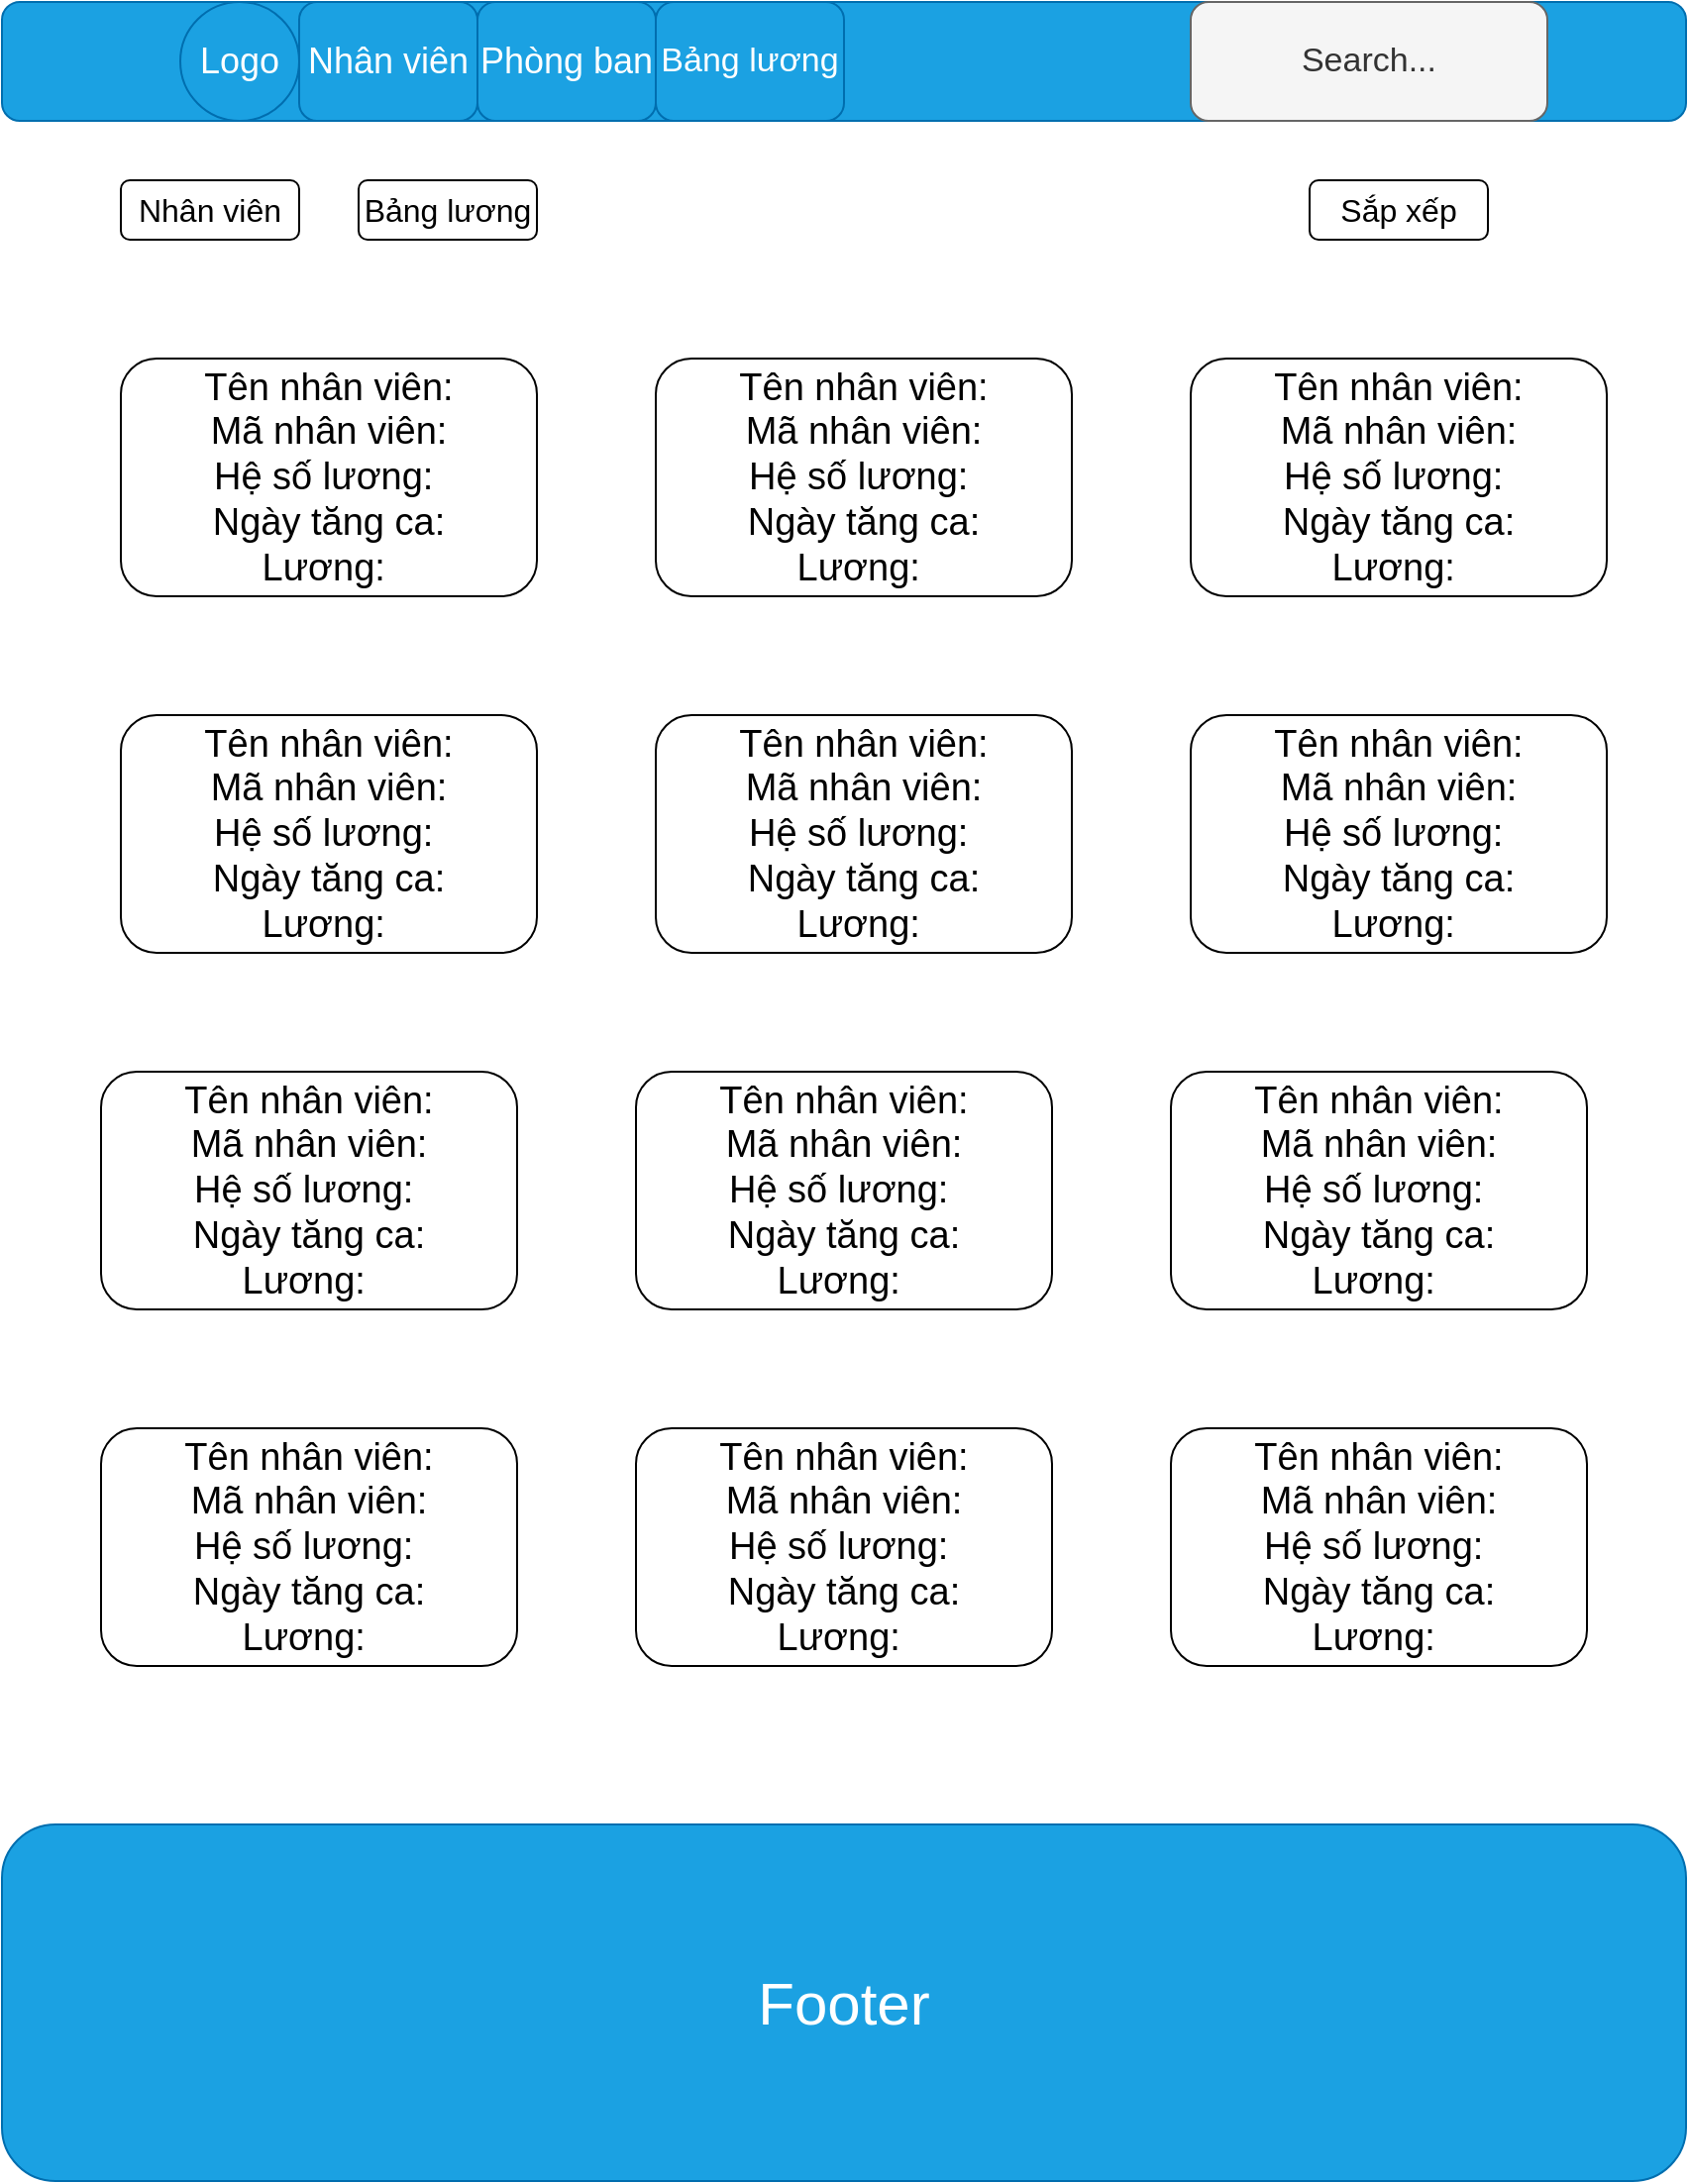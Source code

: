 <mxfile>
    <diagram id="Cc_H5cV1eeao8LMk62GX" name="Page-1">
        <mxGraphModel dx="1560" dy="1150" grid="1" gridSize="30" guides="1" tooltips="1" connect="1" arrows="1" fold="1" page="1" pageScale="1" pageWidth="850" pageHeight="1100" math="0" shadow="0">
            <root>
                <mxCell id="0"/>
                <mxCell id="1" parent="0"/>
                <mxCell id="61" value="" style="rounded=1;whiteSpace=wrap;html=1;labelBackgroundColor=#66FFFF;fillColor=#1ba1e2;fontColor=#ffffff;strokeColor=#006EAF;" parent="1" vertex="1">
                    <mxGeometry width="850" height="60" as="geometry"/>
                </mxCell>
                <mxCell id="62" value="Footer" style="rounded=1;whiteSpace=wrap;html=1;fontSize=30;fillColor=#1ba1e2;fontColor=#ffffff;strokeColor=#006EAF;" parent="1" vertex="1">
                    <mxGeometry y="920" width="850" height="180" as="geometry"/>
                </mxCell>
                <mxCell id="180" value="Logo" style="ellipse;whiteSpace=wrap;html=1;aspect=fixed;fontSize=18;fillColor=#1ba1e2;fontColor=#ffffff;strokeColor=#006EAF;" parent="1" vertex="1">
                    <mxGeometry x="90" width="60" height="60" as="geometry"/>
                </mxCell>
                <mxCell id="181" value="Nhân viên" style="rounded=1;whiteSpace=wrap;html=1;fontSize=18;fillColor=#1ba1e2;fontColor=#ffffff;strokeColor=#006EAF;" parent="1" vertex="1">
                    <mxGeometry x="150" width="90" height="60" as="geometry"/>
                </mxCell>
                <mxCell id="184" value="" style="edgeStyle=none;html=1;fontSize=25;" parent="1" source="182" target="181" edge="1">
                    <mxGeometry relative="1" as="geometry"/>
                </mxCell>
                <mxCell id="182" value="Phòng ban" style="rounded=1;whiteSpace=wrap;html=1;fontSize=18;fillColor=#1ba1e2;fontColor=#ffffff;strokeColor=#006EAF;" parent="1" vertex="1">
                    <mxGeometry x="240" width="90" height="60" as="geometry"/>
                </mxCell>
                <mxCell id="183" value="Bảng lương" style="rounded=1;whiteSpace=wrap;html=1;fontSize=17;fillColor=#1ba1e2;fontColor=#ffffff;strokeColor=#006EAF;" parent="1" vertex="1">
                    <mxGeometry x="330" width="95" height="60" as="geometry"/>
                </mxCell>
                <mxCell id="185" value="Search..." style="rounded=1;whiteSpace=wrap;html=1;fontSize=17;fillColor=#f5f5f5;strokeColor=#666666;fontColor=#333333;" parent="1" vertex="1">
                    <mxGeometry x="600" width="180" height="60" as="geometry"/>
                </mxCell>
                <mxCell id="209" value="Tên nhân viên:&lt;br style=&quot;font-size: 19px;&quot;&gt;Mã nhân viên:&lt;br style=&quot;font-size: 19px;&quot;&gt;Hệ số lương:&amp;nbsp;&lt;br style=&quot;font-size: 19px;&quot;&gt;Ngày tăng ca:&lt;br style=&quot;font-size: 19px;&quot;&gt;Lương:&amp;nbsp;" style="rounded=1;whiteSpace=wrap;html=1;fontSize=19;" vertex="1" parent="1">
                    <mxGeometry x="60" y="180" width="210" height="120" as="geometry"/>
                </mxCell>
                <mxCell id="210" value="Nhân viên" style="rounded=1;whiteSpace=wrap;html=1;fontSize=16;" vertex="1" parent="1">
                    <mxGeometry x="60" y="90" width="90" height="30" as="geometry"/>
                </mxCell>
                <mxCell id="211" value="Bảng lương" style="rounded=1;whiteSpace=wrap;html=1;fontSize=16;" vertex="1" parent="1">
                    <mxGeometry x="180" y="90" width="90" height="30" as="geometry"/>
                </mxCell>
                <mxCell id="221" value="Sắp xếp" style="rounded=1;whiteSpace=wrap;html=1;fontSize=16;" vertex="1" parent="1">
                    <mxGeometry x="660" y="90" width="90" height="30" as="geometry"/>
                </mxCell>
                <mxCell id="222" value="Tên nhân viên:&lt;br style=&quot;font-size: 19px;&quot;&gt;Mã nhân viên:&lt;br style=&quot;font-size: 19px;&quot;&gt;Hệ số lương:&amp;nbsp;&lt;br style=&quot;font-size: 19px;&quot;&gt;Ngày tăng ca:&lt;br style=&quot;font-size: 19px;&quot;&gt;Lương:&amp;nbsp;" style="rounded=1;whiteSpace=wrap;html=1;fontSize=19;" vertex="1" parent="1">
                    <mxGeometry x="330" y="180" width="210" height="120" as="geometry"/>
                </mxCell>
                <mxCell id="223" value="Tên nhân viên:&lt;br style=&quot;font-size: 19px;&quot;&gt;Mã nhân viên:&lt;br style=&quot;font-size: 19px;&quot;&gt;Hệ số lương:&amp;nbsp;&lt;br style=&quot;font-size: 19px;&quot;&gt;Ngày tăng ca:&lt;br style=&quot;font-size: 19px;&quot;&gt;Lương:&amp;nbsp;" style="rounded=1;whiteSpace=wrap;html=1;fontSize=19;" vertex="1" parent="1">
                    <mxGeometry x="600" y="180" width="210" height="120" as="geometry"/>
                </mxCell>
                <mxCell id="224" value="Tên nhân viên:&lt;br style=&quot;font-size: 19px;&quot;&gt;Mã nhân viên:&lt;br style=&quot;font-size: 19px;&quot;&gt;Hệ số lương:&amp;nbsp;&lt;br style=&quot;font-size: 19px;&quot;&gt;Ngày tăng ca:&lt;br style=&quot;font-size: 19px;&quot;&gt;Lương:&amp;nbsp;" style="rounded=1;whiteSpace=wrap;html=1;fontSize=19;" vertex="1" parent="1">
                    <mxGeometry x="60" y="360" width="210" height="120" as="geometry"/>
                </mxCell>
                <mxCell id="225" value="Tên nhân viên:&lt;br style=&quot;font-size: 19px;&quot;&gt;Mã nhân viên:&lt;br style=&quot;font-size: 19px;&quot;&gt;Hệ số lương:&amp;nbsp;&lt;br style=&quot;font-size: 19px;&quot;&gt;Ngày tăng ca:&lt;br style=&quot;font-size: 19px;&quot;&gt;Lương:&amp;nbsp;" style="rounded=1;whiteSpace=wrap;html=1;fontSize=19;" vertex="1" parent="1">
                    <mxGeometry x="330" y="360" width="210" height="120" as="geometry"/>
                </mxCell>
                <mxCell id="226" value="Tên nhân viên:&lt;br style=&quot;font-size: 19px;&quot;&gt;Mã nhân viên:&lt;br style=&quot;font-size: 19px;&quot;&gt;Hệ số lương:&amp;nbsp;&lt;br style=&quot;font-size: 19px;&quot;&gt;Ngày tăng ca:&lt;br style=&quot;font-size: 19px;&quot;&gt;Lương:&amp;nbsp;" style="rounded=1;whiteSpace=wrap;html=1;fontSize=19;" vertex="1" parent="1">
                    <mxGeometry x="600" y="360" width="210" height="120" as="geometry"/>
                </mxCell>
                <mxCell id="227" value="Tên nhân viên:&lt;br style=&quot;font-size: 19px;&quot;&gt;Mã nhân viên:&lt;br style=&quot;font-size: 19px;&quot;&gt;Hệ số lương:&amp;nbsp;&lt;br style=&quot;font-size: 19px;&quot;&gt;Ngày tăng ca:&lt;br style=&quot;font-size: 19px;&quot;&gt;Lương:&amp;nbsp;" style="rounded=1;whiteSpace=wrap;html=1;fontSize=19;" vertex="1" parent="1">
                    <mxGeometry x="50" y="540" width="210" height="120" as="geometry"/>
                </mxCell>
                <mxCell id="228" value="Tên nhân viên:&lt;br style=&quot;font-size: 19px;&quot;&gt;Mã nhân viên:&lt;br style=&quot;font-size: 19px;&quot;&gt;Hệ số lương:&amp;nbsp;&lt;br style=&quot;font-size: 19px;&quot;&gt;Ngày tăng ca:&lt;br style=&quot;font-size: 19px;&quot;&gt;Lương:&amp;nbsp;" style="rounded=1;whiteSpace=wrap;html=1;fontSize=19;" vertex="1" parent="1">
                    <mxGeometry x="320" y="540" width="210" height="120" as="geometry"/>
                </mxCell>
                <mxCell id="229" value="Tên nhân viên:&lt;br style=&quot;font-size: 19px;&quot;&gt;Mã nhân viên:&lt;br style=&quot;font-size: 19px;&quot;&gt;Hệ số lương:&amp;nbsp;&lt;br style=&quot;font-size: 19px;&quot;&gt;Ngày tăng ca:&lt;br style=&quot;font-size: 19px;&quot;&gt;Lương:&amp;nbsp;" style="rounded=1;whiteSpace=wrap;html=1;fontSize=19;" vertex="1" parent="1">
                    <mxGeometry x="590" y="540" width="210" height="120" as="geometry"/>
                </mxCell>
                <mxCell id="230" value="Tên nhân viên:&lt;br style=&quot;font-size: 19px;&quot;&gt;Mã nhân viên:&lt;br style=&quot;font-size: 19px;&quot;&gt;Hệ số lương:&amp;nbsp;&lt;br style=&quot;font-size: 19px;&quot;&gt;Ngày tăng ca:&lt;br style=&quot;font-size: 19px;&quot;&gt;Lương:&amp;nbsp;" style="rounded=1;whiteSpace=wrap;html=1;fontSize=19;" vertex="1" parent="1">
                    <mxGeometry x="50" y="720" width="210" height="120" as="geometry"/>
                </mxCell>
                <mxCell id="231" value="Tên nhân viên:&lt;br style=&quot;font-size: 19px;&quot;&gt;Mã nhân viên:&lt;br style=&quot;font-size: 19px;&quot;&gt;Hệ số lương:&amp;nbsp;&lt;br style=&quot;font-size: 19px;&quot;&gt;Ngày tăng ca:&lt;br style=&quot;font-size: 19px;&quot;&gt;Lương:&amp;nbsp;" style="rounded=1;whiteSpace=wrap;html=1;fontSize=19;" vertex="1" parent="1">
                    <mxGeometry x="320" y="720" width="210" height="120" as="geometry"/>
                </mxCell>
                <mxCell id="232" value="Tên nhân viên:&lt;br style=&quot;font-size: 19px;&quot;&gt;Mã nhân viên:&lt;br style=&quot;font-size: 19px;&quot;&gt;Hệ số lương:&amp;nbsp;&lt;br style=&quot;font-size: 19px;&quot;&gt;Ngày tăng ca:&lt;br style=&quot;font-size: 19px;&quot;&gt;Lương:&amp;nbsp;" style="rounded=1;whiteSpace=wrap;html=1;fontSize=19;" vertex="1" parent="1">
                    <mxGeometry x="590" y="720" width="210" height="120" as="geometry"/>
                </mxCell>
            </root>
        </mxGraphModel>
    </diagram>
</mxfile>
